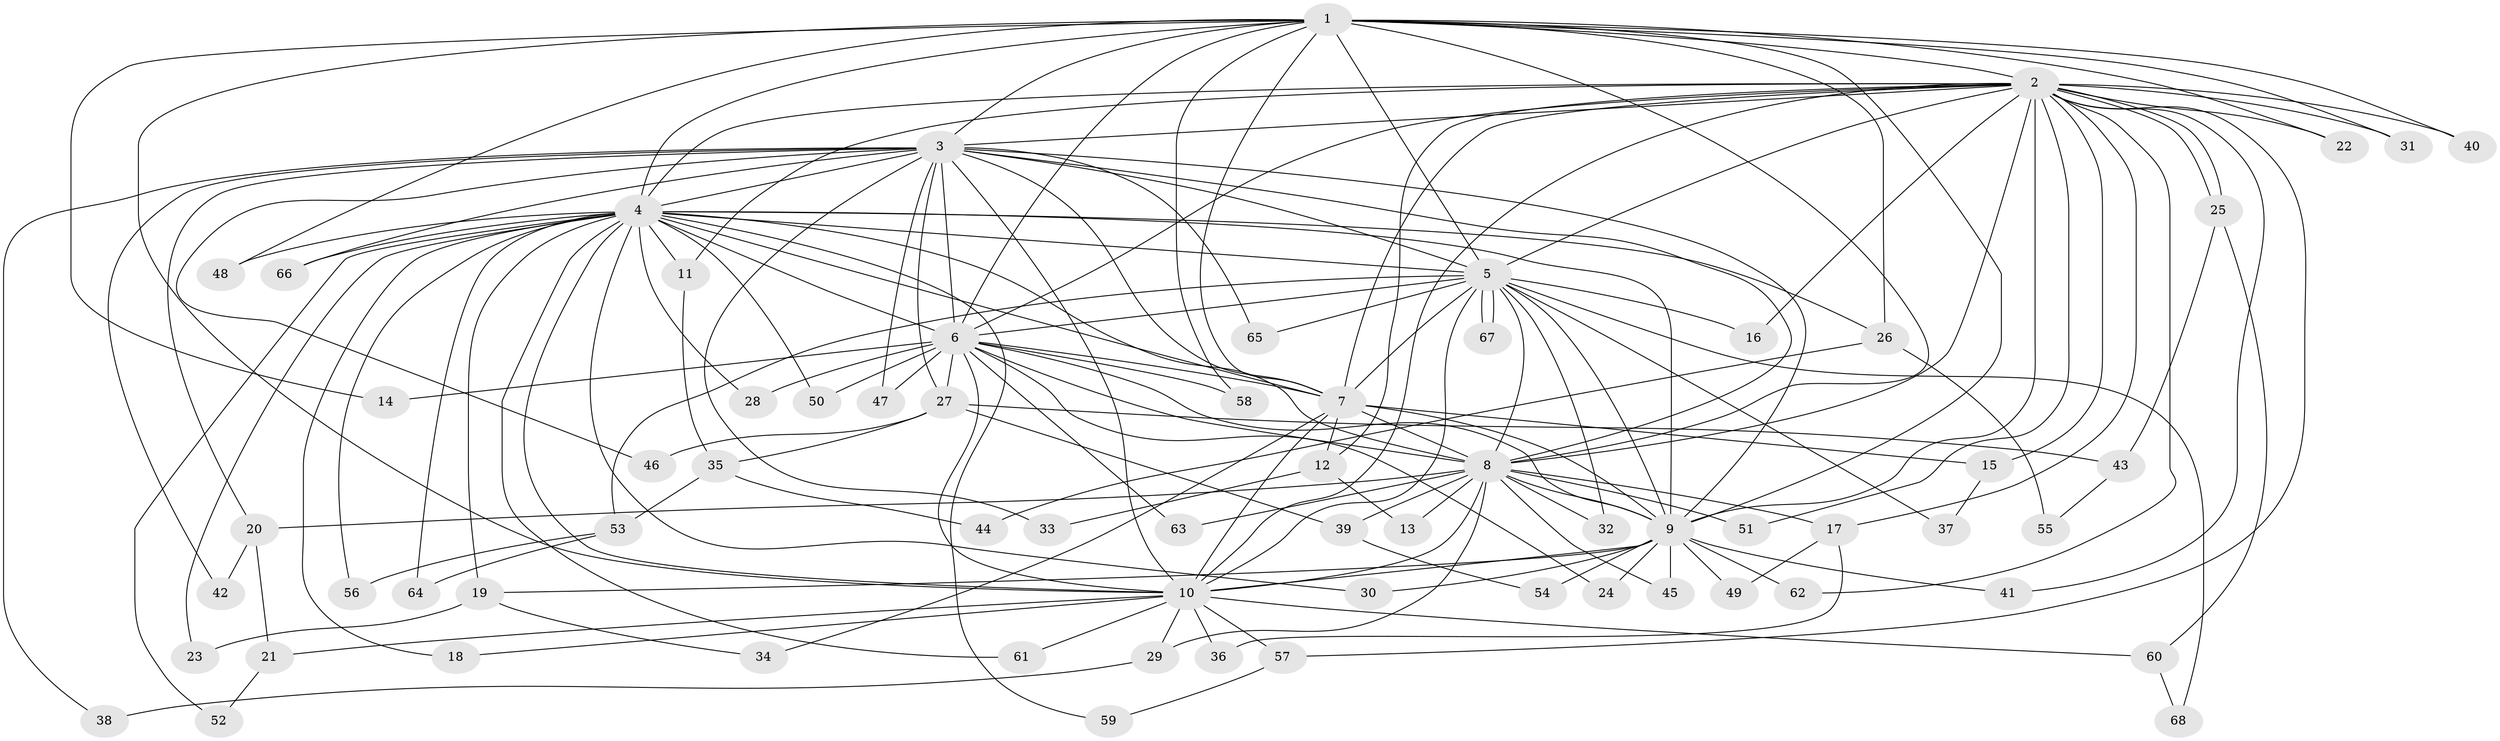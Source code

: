 // coarse degree distribution, {14: 0.0851063829787234, 26: 0.02127659574468085, 15: 0.0425531914893617, 12: 0.02127659574468085, 2: 0.5957446808510638, 3: 0.1276595744680851, 4: 0.0425531914893617, 5: 0.0425531914893617, 6: 0.02127659574468085}
// Generated by graph-tools (version 1.1) at 2025/17/03/04/25 18:17:33]
// undirected, 68 vertices, 161 edges
graph export_dot {
graph [start="1"]
  node [color=gray90,style=filled];
  1;
  2;
  3;
  4;
  5;
  6;
  7;
  8;
  9;
  10;
  11;
  12;
  13;
  14;
  15;
  16;
  17;
  18;
  19;
  20;
  21;
  22;
  23;
  24;
  25;
  26;
  27;
  28;
  29;
  30;
  31;
  32;
  33;
  34;
  35;
  36;
  37;
  38;
  39;
  40;
  41;
  42;
  43;
  44;
  45;
  46;
  47;
  48;
  49;
  50;
  51;
  52;
  53;
  54;
  55;
  56;
  57;
  58;
  59;
  60;
  61;
  62;
  63;
  64;
  65;
  66;
  67;
  68;
  1 -- 2;
  1 -- 3;
  1 -- 4;
  1 -- 5;
  1 -- 6;
  1 -- 7;
  1 -- 8;
  1 -- 9;
  1 -- 10;
  1 -- 14;
  1 -- 22;
  1 -- 26;
  1 -- 31;
  1 -- 40;
  1 -- 48;
  1 -- 58;
  2 -- 3;
  2 -- 4;
  2 -- 5;
  2 -- 6;
  2 -- 7;
  2 -- 8;
  2 -- 9;
  2 -- 10;
  2 -- 11;
  2 -- 12;
  2 -- 15;
  2 -- 16;
  2 -- 17;
  2 -- 22;
  2 -- 25;
  2 -- 25;
  2 -- 31;
  2 -- 40;
  2 -- 41;
  2 -- 51;
  2 -- 57;
  2 -- 62;
  3 -- 4;
  3 -- 5;
  3 -- 6;
  3 -- 7;
  3 -- 8;
  3 -- 9;
  3 -- 10;
  3 -- 20;
  3 -- 27;
  3 -- 33;
  3 -- 38;
  3 -- 42;
  3 -- 46;
  3 -- 47;
  3 -- 65;
  3 -- 66;
  4 -- 5;
  4 -- 6;
  4 -- 7;
  4 -- 8;
  4 -- 9;
  4 -- 10;
  4 -- 11;
  4 -- 18;
  4 -- 19;
  4 -- 23;
  4 -- 26;
  4 -- 28;
  4 -- 30;
  4 -- 48;
  4 -- 50;
  4 -- 52;
  4 -- 56;
  4 -- 59;
  4 -- 61;
  4 -- 64;
  4 -- 66;
  5 -- 6;
  5 -- 7;
  5 -- 8;
  5 -- 9;
  5 -- 10;
  5 -- 16;
  5 -- 32;
  5 -- 37;
  5 -- 53;
  5 -- 65;
  5 -- 67;
  5 -- 67;
  5 -- 68;
  6 -- 7;
  6 -- 8;
  6 -- 9;
  6 -- 10;
  6 -- 14;
  6 -- 24;
  6 -- 27;
  6 -- 28;
  6 -- 47;
  6 -- 50;
  6 -- 58;
  6 -- 63;
  7 -- 8;
  7 -- 9;
  7 -- 10;
  7 -- 12;
  7 -- 15;
  7 -- 34;
  8 -- 9;
  8 -- 10;
  8 -- 13;
  8 -- 17;
  8 -- 20;
  8 -- 29;
  8 -- 32;
  8 -- 39;
  8 -- 45;
  8 -- 51;
  8 -- 63;
  9 -- 10;
  9 -- 19;
  9 -- 24;
  9 -- 30;
  9 -- 41;
  9 -- 45;
  9 -- 49;
  9 -- 54;
  9 -- 62;
  10 -- 18;
  10 -- 21;
  10 -- 29;
  10 -- 36;
  10 -- 57;
  10 -- 60;
  10 -- 61;
  11 -- 35;
  12 -- 13;
  12 -- 33;
  15 -- 37;
  17 -- 36;
  17 -- 49;
  19 -- 23;
  19 -- 34;
  20 -- 21;
  20 -- 42;
  21 -- 52;
  25 -- 43;
  25 -- 60;
  26 -- 44;
  26 -- 55;
  27 -- 35;
  27 -- 39;
  27 -- 43;
  27 -- 46;
  29 -- 38;
  35 -- 44;
  35 -- 53;
  39 -- 54;
  43 -- 55;
  53 -- 56;
  53 -- 64;
  57 -- 59;
  60 -- 68;
}
